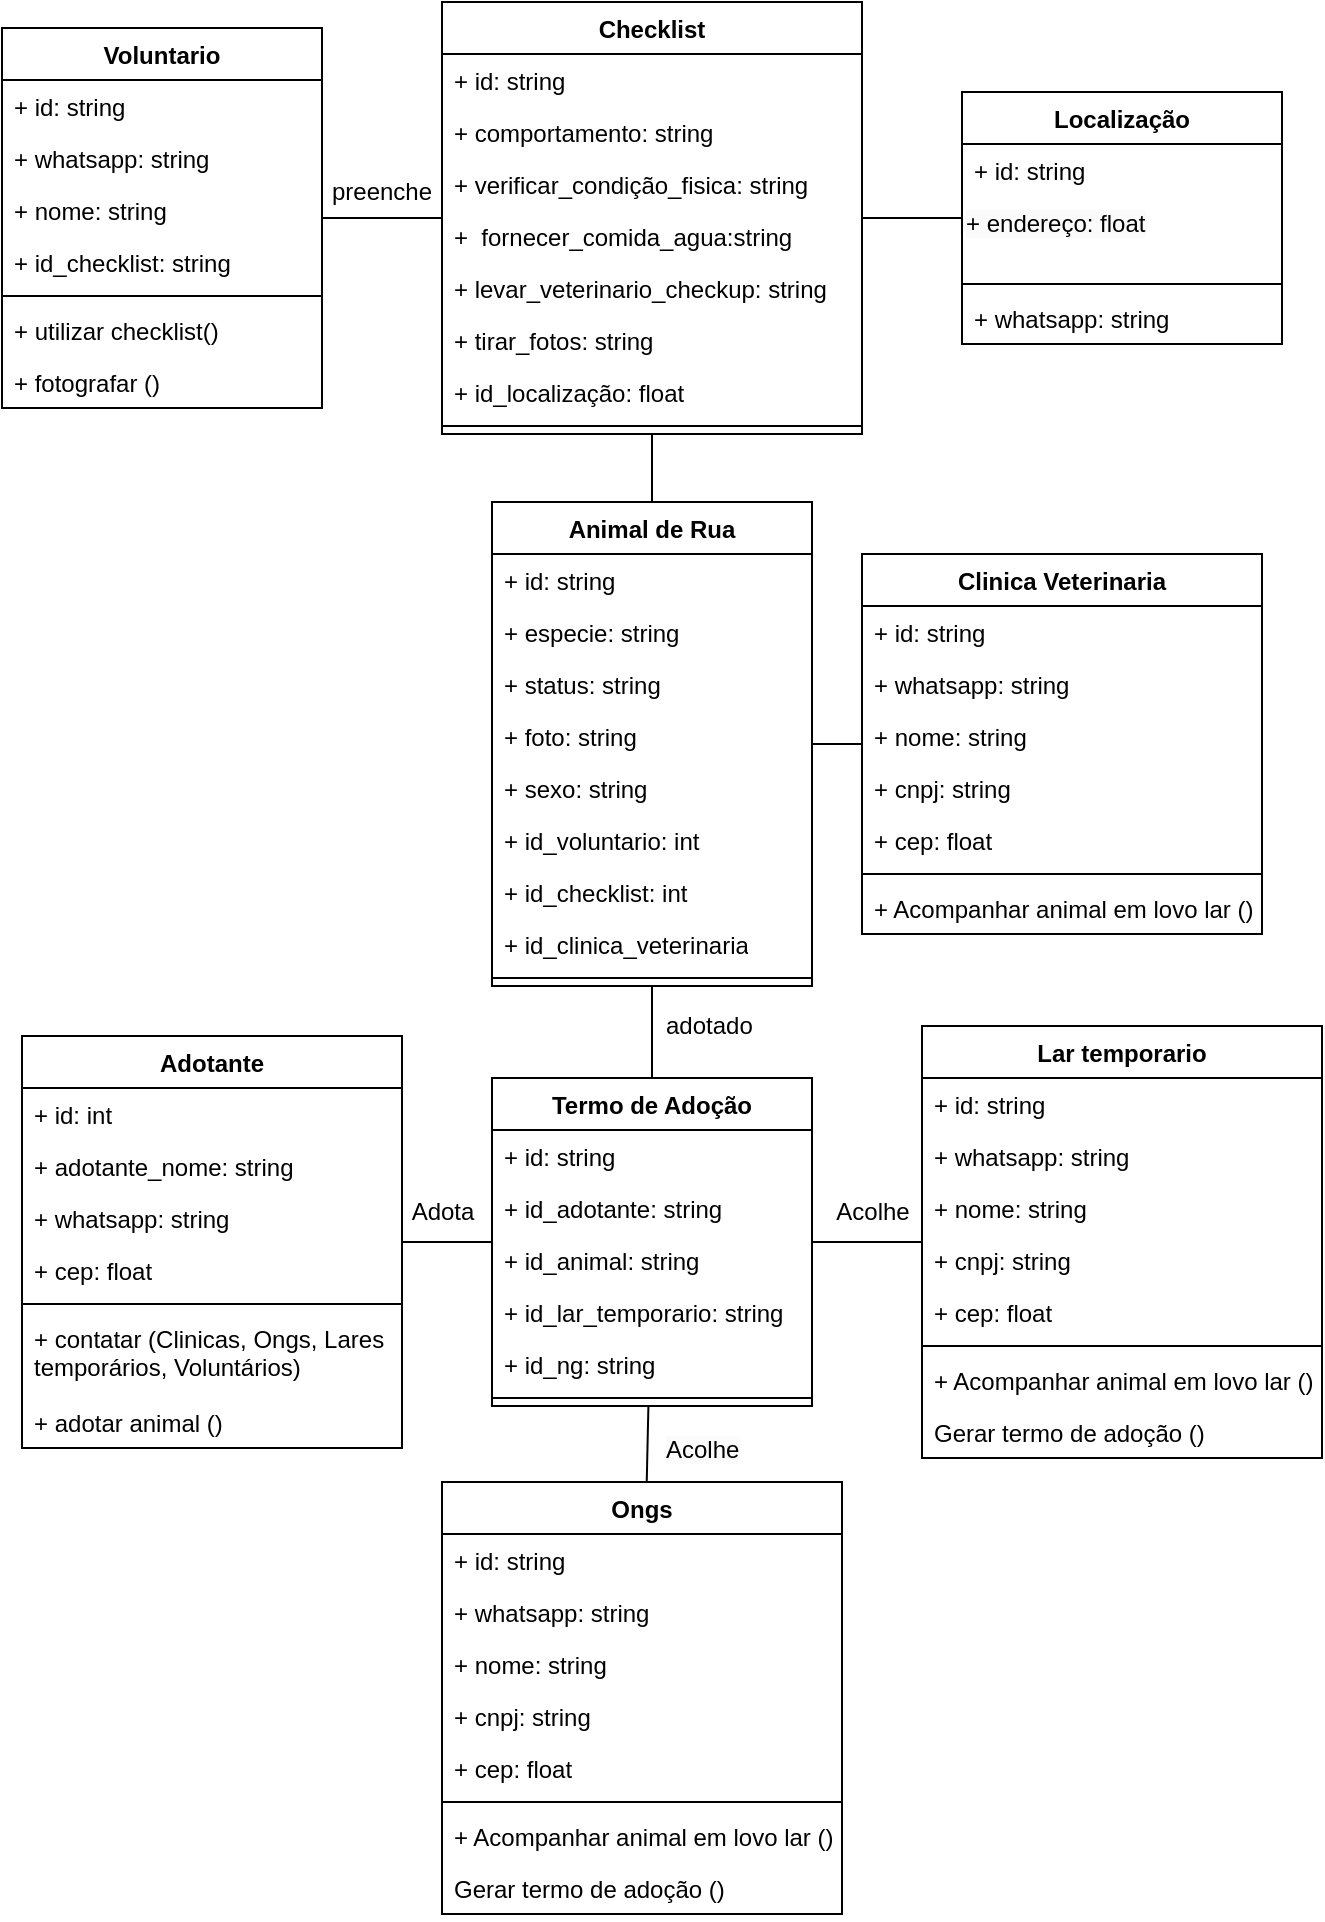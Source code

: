 <mxfile version="24.5.1" type="github">
  <diagram id="C5RBs43oDa-KdzZeNtuy" name="Page-1">
    <mxGraphModel dx="2166" dy="558" grid="1" gridSize="10" guides="1" tooltips="1" connect="1" arrows="1" fold="1" page="1" pageScale="1" pageWidth="827" pageHeight="1169" math="0" shadow="0">
      <root>
        <mxCell id="WIyWlLk6GJQsqaUBKTNV-0" />
        <mxCell id="WIyWlLk6GJQsqaUBKTNV-1" parent="WIyWlLk6GJQsqaUBKTNV-0" />
        <mxCell id="H87p-x_o_VIxs2Nbn6Bm-1" value="Voluntario" style="swimlane;fontStyle=1;align=center;verticalAlign=top;childLayout=stackLayout;horizontal=1;startSize=26;horizontalStack=0;resizeParent=1;resizeParentMax=0;resizeLast=0;collapsible=1;marginBottom=0;whiteSpace=wrap;html=1;" parent="WIyWlLk6GJQsqaUBKTNV-1" vertex="1">
          <mxGeometry x="-160" y="503" width="160" height="190" as="geometry" />
        </mxCell>
        <mxCell id="H87p-x_o_VIxs2Nbn6Bm-2" value="+ id: string" style="text;strokeColor=none;fillColor=none;align=left;verticalAlign=top;spacingLeft=4;spacingRight=4;overflow=hidden;rotatable=0;points=[[0,0.5],[1,0.5]];portConstraint=eastwest;whiteSpace=wrap;html=1;" parent="H87p-x_o_VIxs2Nbn6Bm-1" vertex="1">
          <mxGeometry y="26" width="160" height="26" as="geometry" />
        </mxCell>
        <mxCell id="H87p-x_o_VIxs2Nbn6Bm-53" value="+ whatsapp: string" style="text;strokeColor=none;fillColor=none;align=left;verticalAlign=top;spacingLeft=4;spacingRight=4;overflow=hidden;rotatable=0;points=[[0,0.5],[1,0.5]];portConstraint=eastwest;whiteSpace=wrap;html=1;" parent="H87p-x_o_VIxs2Nbn6Bm-1" vertex="1">
          <mxGeometry y="52" width="160" height="26" as="geometry" />
        </mxCell>
        <mxCell id="H87p-x_o_VIxs2Nbn6Bm-54" value="+ nome: string" style="text;strokeColor=none;fillColor=none;align=left;verticalAlign=top;spacingLeft=4;spacingRight=4;overflow=hidden;rotatable=0;points=[[0,0.5],[1,0.5]];portConstraint=eastwest;whiteSpace=wrap;html=1;" parent="H87p-x_o_VIxs2Nbn6Bm-1" vertex="1">
          <mxGeometry y="78" width="160" height="26" as="geometry" />
        </mxCell>
        <mxCell id="H87p-x_o_VIxs2Nbn6Bm-55" value="+ id_checklist: string" style="text;strokeColor=none;fillColor=none;align=left;verticalAlign=top;spacingLeft=4;spacingRight=4;overflow=hidden;rotatable=0;points=[[0,0.5],[1,0.5]];portConstraint=eastwest;whiteSpace=wrap;html=1;" parent="H87p-x_o_VIxs2Nbn6Bm-1" vertex="1">
          <mxGeometry y="104" width="160" height="26" as="geometry" />
        </mxCell>
        <mxCell id="H87p-x_o_VIxs2Nbn6Bm-3" value="" style="line;strokeWidth=1;fillColor=none;align=left;verticalAlign=middle;spacingTop=-1;spacingLeft=3;spacingRight=3;rotatable=0;labelPosition=right;points=[];portConstraint=eastwest;strokeColor=inherit;" parent="H87p-x_o_VIxs2Nbn6Bm-1" vertex="1">
          <mxGeometry y="130" width="160" height="8" as="geometry" />
        </mxCell>
        <mxCell id="H87p-x_o_VIxs2Nbn6Bm-4" value="+ utilizar checklist()" style="text;strokeColor=none;fillColor=none;align=left;verticalAlign=top;spacingLeft=4;spacingRight=4;overflow=hidden;rotatable=0;points=[[0,0.5],[1,0.5]];portConstraint=eastwest;whiteSpace=wrap;html=1;" parent="H87p-x_o_VIxs2Nbn6Bm-1" vertex="1">
          <mxGeometry y="138" width="160" height="26" as="geometry" />
        </mxCell>
        <mxCell id="H87p-x_o_VIxs2Nbn6Bm-6" value="&lt;span style=&quot;text-align: center; text-wrap: nowrap;&quot;&gt;+ fotografar ()&lt;/span&gt;" style="text;strokeColor=none;fillColor=none;align=left;verticalAlign=top;spacingLeft=4;spacingRight=4;overflow=hidden;rotatable=0;points=[[0,0.5],[1,0.5]];portConstraint=eastwest;whiteSpace=wrap;html=1;" parent="H87p-x_o_VIxs2Nbn6Bm-1" vertex="1">
          <mxGeometry y="164" width="160" height="26" as="geometry" />
        </mxCell>
        <mxCell id="H87p-x_o_VIxs2Nbn6Bm-7" value="Checklist" style="swimlane;fontStyle=1;align=center;verticalAlign=top;childLayout=stackLayout;horizontal=1;startSize=26;horizontalStack=0;resizeParent=1;resizeParentMax=0;resizeLast=0;collapsible=1;marginBottom=0;whiteSpace=wrap;html=1;" parent="WIyWlLk6GJQsqaUBKTNV-1" vertex="1">
          <mxGeometry x="60" y="490" width="210" height="216" as="geometry" />
        </mxCell>
        <mxCell id="H87p-x_o_VIxs2Nbn6Bm-8" value="+ id: string" style="text;strokeColor=none;fillColor=none;align=left;verticalAlign=top;spacingLeft=4;spacingRight=4;overflow=hidden;rotatable=0;points=[[0,0.5],[1,0.5]];portConstraint=eastwest;whiteSpace=wrap;html=1;" parent="H87p-x_o_VIxs2Nbn6Bm-7" vertex="1">
          <mxGeometry y="26" width="210" height="26" as="geometry" />
        </mxCell>
        <mxCell id="H87p-x_o_VIxs2Nbn6Bm-56" value="+ comportamento: string" style="text;strokeColor=none;fillColor=none;align=left;verticalAlign=top;spacingLeft=4;spacingRight=4;overflow=hidden;rotatable=0;points=[[0,0.5],[1,0.5]];portConstraint=eastwest;whiteSpace=wrap;html=1;" parent="H87p-x_o_VIxs2Nbn6Bm-7" vertex="1">
          <mxGeometry y="52" width="210" height="26" as="geometry" />
        </mxCell>
        <mxCell id="H87p-x_o_VIxs2Nbn6Bm-57" value="+ verificar_condição_fisica: string" style="text;strokeColor=none;fillColor=none;align=left;verticalAlign=top;spacingLeft=4;spacingRight=4;overflow=hidden;rotatable=0;points=[[0,0.5],[1,0.5]];portConstraint=eastwest;whiteSpace=wrap;html=1;" parent="H87p-x_o_VIxs2Nbn6Bm-7" vertex="1">
          <mxGeometry y="78" width="210" height="26" as="geometry" />
        </mxCell>
        <mxCell id="H87p-x_o_VIxs2Nbn6Bm-58" value="+&amp;nbsp; fornecer_comida_agua:string" style="text;strokeColor=none;fillColor=none;align=left;verticalAlign=top;spacingLeft=4;spacingRight=4;overflow=hidden;rotatable=0;points=[[0,0.5],[1,0.5]];portConstraint=eastwest;whiteSpace=wrap;html=1;" parent="H87p-x_o_VIxs2Nbn6Bm-7" vertex="1">
          <mxGeometry y="104" width="210" height="26" as="geometry" />
        </mxCell>
        <mxCell id="H87p-x_o_VIxs2Nbn6Bm-59" value="+ levar_veterinario_checkup: string" style="text;strokeColor=none;fillColor=none;align=left;verticalAlign=top;spacingLeft=4;spacingRight=4;overflow=hidden;rotatable=0;points=[[0,0.5],[1,0.5]];portConstraint=eastwest;whiteSpace=wrap;html=1;" parent="H87p-x_o_VIxs2Nbn6Bm-7" vertex="1">
          <mxGeometry y="130" width="210" height="26" as="geometry" />
        </mxCell>
        <mxCell id="H87p-x_o_VIxs2Nbn6Bm-60" value="+ tirar_fotos: string" style="text;strokeColor=none;fillColor=none;align=left;verticalAlign=top;spacingLeft=4;spacingRight=4;overflow=hidden;rotatable=0;points=[[0,0.5],[1,0.5]];portConstraint=eastwest;whiteSpace=wrap;html=1;" parent="H87p-x_o_VIxs2Nbn6Bm-7" vertex="1">
          <mxGeometry y="156" width="210" height="26" as="geometry" />
        </mxCell>
        <mxCell id="H87p-x_o_VIxs2Nbn6Bm-61" value="+ id_localização: float" style="text;strokeColor=none;fillColor=none;align=left;verticalAlign=top;spacingLeft=4;spacingRight=4;overflow=hidden;rotatable=0;points=[[0,0.5],[1,0.5]];portConstraint=eastwest;whiteSpace=wrap;html=1;" parent="H87p-x_o_VIxs2Nbn6Bm-7" vertex="1">
          <mxGeometry y="182" width="210" height="26" as="geometry" />
        </mxCell>
        <mxCell id="H87p-x_o_VIxs2Nbn6Bm-9" value="" style="line;strokeWidth=1;fillColor=none;align=left;verticalAlign=middle;spacingTop=-1;spacingLeft=3;spacingRight=3;rotatable=0;labelPosition=right;points=[];portConstraint=eastwest;strokeColor=inherit;" parent="H87p-x_o_VIxs2Nbn6Bm-7" vertex="1">
          <mxGeometry y="208" width="210" height="8" as="geometry" />
        </mxCell>
        <mxCell id="H87p-x_o_VIxs2Nbn6Bm-11" value="Localização" style="swimlane;fontStyle=1;align=center;verticalAlign=top;childLayout=stackLayout;horizontal=1;startSize=26;horizontalStack=0;resizeParent=1;resizeParentMax=0;resizeLast=0;collapsible=1;marginBottom=0;whiteSpace=wrap;html=1;" parent="WIyWlLk6GJQsqaUBKTNV-1" vertex="1">
          <mxGeometry x="320" y="535" width="160" height="126" as="geometry" />
        </mxCell>
        <mxCell id="H87p-x_o_VIxs2Nbn6Bm-12" value="+ id: string" style="text;strokeColor=none;fillColor=none;align=left;verticalAlign=top;spacingLeft=4;spacingRight=4;overflow=hidden;rotatable=0;points=[[0,0.5],[1,0.5]];portConstraint=eastwest;whiteSpace=wrap;html=1;" parent="H87p-x_o_VIxs2Nbn6Bm-11" vertex="1">
          <mxGeometry y="26" width="160" height="26" as="geometry" />
        </mxCell>
        <mxCell id="H87p-x_o_VIxs2Nbn6Bm-62" value="&lt;span style=&quot;color: rgb(0, 0, 0); font-family: Helvetica; font-size: 12px; font-style: normal; font-variant-ligatures: normal; font-variant-caps: normal; font-weight: 400; letter-spacing: normal; orphans: 2; text-align: left; text-indent: 0px; text-transform: none; widows: 2; word-spacing: 0px; -webkit-text-stroke-width: 0px; white-space: normal; background-color: rgb(251, 251, 251); text-decoration-thickness: initial; text-decoration-style: initial; text-decoration-color: initial; display: inline !important; float: none;&quot;&gt;+ endereço: float&lt;/span&gt;" style="text;whiteSpace=wrap;html=1;" parent="H87p-x_o_VIxs2Nbn6Bm-11" vertex="1">
          <mxGeometry y="52" width="160" height="40" as="geometry" />
        </mxCell>
        <mxCell id="H87p-x_o_VIxs2Nbn6Bm-13" value="" style="line;strokeWidth=1;fillColor=none;align=left;verticalAlign=middle;spacingTop=-1;spacingLeft=3;spacingRight=3;rotatable=0;labelPosition=right;points=[];portConstraint=eastwest;strokeColor=inherit;" parent="H87p-x_o_VIxs2Nbn6Bm-11" vertex="1">
          <mxGeometry y="92" width="160" height="8" as="geometry" />
        </mxCell>
        <mxCell id="H87p-x_o_VIxs2Nbn6Bm-14" value="+ whatsapp: string" style="text;strokeColor=none;fillColor=none;align=left;verticalAlign=top;spacingLeft=4;spacingRight=4;overflow=hidden;rotatable=0;points=[[0,0.5],[1,0.5]];portConstraint=eastwest;whiteSpace=wrap;html=1;" parent="H87p-x_o_VIxs2Nbn6Bm-11" vertex="1">
          <mxGeometry y="100" width="160" height="26" as="geometry" />
        </mxCell>
        <mxCell id="H87p-x_o_VIxs2Nbn6Bm-15" value="Animal de Rua" style="swimlane;fontStyle=1;align=center;verticalAlign=top;childLayout=stackLayout;horizontal=1;startSize=26;horizontalStack=0;resizeParent=1;resizeParentMax=0;resizeLast=0;collapsible=1;marginBottom=0;whiteSpace=wrap;html=1;" parent="WIyWlLk6GJQsqaUBKTNV-1" vertex="1">
          <mxGeometry x="85" y="740" width="160" height="242" as="geometry" />
        </mxCell>
        <mxCell id="H87p-x_o_VIxs2Nbn6Bm-16" value="+ id: string" style="text;strokeColor=none;fillColor=none;align=left;verticalAlign=top;spacingLeft=4;spacingRight=4;overflow=hidden;rotatable=0;points=[[0,0.5],[1,0.5]];portConstraint=eastwest;whiteSpace=wrap;html=1;" parent="H87p-x_o_VIxs2Nbn6Bm-15" vertex="1">
          <mxGeometry y="26" width="160" height="26" as="geometry" />
        </mxCell>
        <mxCell id="H87p-x_o_VIxs2Nbn6Bm-63" value="+ especie: string" style="text;strokeColor=none;fillColor=none;align=left;verticalAlign=top;spacingLeft=4;spacingRight=4;overflow=hidden;rotatable=0;points=[[0,0.5],[1,0.5]];portConstraint=eastwest;whiteSpace=wrap;html=1;" parent="H87p-x_o_VIxs2Nbn6Bm-15" vertex="1">
          <mxGeometry y="52" width="160" height="26" as="geometry" />
        </mxCell>
        <mxCell id="H87p-x_o_VIxs2Nbn6Bm-64" value="+ status: string" style="text;strokeColor=none;fillColor=none;align=left;verticalAlign=top;spacingLeft=4;spacingRight=4;overflow=hidden;rotatable=0;points=[[0,0.5],[1,0.5]];portConstraint=eastwest;whiteSpace=wrap;html=1;" parent="H87p-x_o_VIxs2Nbn6Bm-15" vertex="1">
          <mxGeometry y="78" width="160" height="26" as="geometry" />
        </mxCell>
        <mxCell id="H87p-x_o_VIxs2Nbn6Bm-65" value="+ foto: string" style="text;strokeColor=none;fillColor=none;align=left;verticalAlign=top;spacingLeft=4;spacingRight=4;overflow=hidden;rotatable=0;points=[[0,0.5],[1,0.5]];portConstraint=eastwest;whiteSpace=wrap;html=1;" parent="H87p-x_o_VIxs2Nbn6Bm-15" vertex="1">
          <mxGeometry y="104" width="160" height="26" as="geometry" />
        </mxCell>
        <mxCell id="H87p-x_o_VIxs2Nbn6Bm-66" value="+ sexo: string" style="text;strokeColor=none;fillColor=none;align=left;verticalAlign=top;spacingLeft=4;spacingRight=4;overflow=hidden;rotatable=0;points=[[0,0.5],[1,0.5]];portConstraint=eastwest;whiteSpace=wrap;html=1;" parent="H87p-x_o_VIxs2Nbn6Bm-15" vertex="1">
          <mxGeometry y="130" width="160" height="26" as="geometry" />
        </mxCell>
        <mxCell id="H87p-x_o_VIxs2Nbn6Bm-67" value="+ id_voluntario: int" style="text;strokeColor=none;fillColor=none;align=left;verticalAlign=top;spacingLeft=4;spacingRight=4;overflow=hidden;rotatable=0;points=[[0,0.5],[1,0.5]];portConstraint=eastwest;whiteSpace=wrap;html=1;" parent="H87p-x_o_VIxs2Nbn6Bm-15" vertex="1">
          <mxGeometry y="156" width="160" height="26" as="geometry" />
        </mxCell>
        <mxCell id="H87p-x_o_VIxs2Nbn6Bm-68" value="+ id_checklist: int" style="text;strokeColor=none;fillColor=none;align=left;verticalAlign=top;spacingLeft=4;spacingRight=4;overflow=hidden;rotatable=0;points=[[0,0.5],[1,0.5]];portConstraint=eastwest;whiteSpace=wrap;html=1;" parent="H87p-x_o_VIxs2Nbn6Bm-15" vertex="1">
          <mxGeometry y="182" width="160" height="26" as="geometry" />
        </mxCell>
        <mxCell id="H87p-x_o_VIxs2Nbn6Bm-69" value="+ id_clinica_veterinaria" style="text;strokeColor=none;fillColor=none;align=left;verticalAlign=top;spacingLeft=4;spacingRight=4;overflow=hidden;rotatable=0;points=[[0,0.5],[1,0.5]];portConstraint=eastwest;whiteSpace=wrap;html=1;" parent="H87p-x_o_VIxs2Nbn6Bm-15" vertex="1">
          <mxGeometry y="208" width="160" height="26" as="geometry" />
        </mxCell>
        <mxCell id="H87p-x_o_VIxs2Nbn6Bm-17" value="" style="line;strokeWidth=1;fillColor=none;align=left;verticalAlign=middle;spacingTop=-1;spacingLeft=3;spacingRight=3;rotatable=0;labelPosition=right;points=[];portConstraint=eastwest;strokeColor=inherit;" parent="H87p-x_o_VIxs2Nbn6Bm-15" vertex="1">
          <mxGeometry y="234" width="160" height="8" as="geometry" />
        </mxCell>
        <mxCell id="H87p-x_o_VIxs2Nbn6Bm-19" value="Clinica Veterinaria" style="swimlane;fontStyle=1;align=center;verticalAlign=top;childLayout=stackLayout;horizontal=1;startSize=26;horizontalStack=0;resizeParent=1;resizeParentMax=0;resizeLast=0;collapsible=1;marginBottom=0;whiteSpace=wrap;html=1;" parent="WIyWlLk6GJQsqaUBKTNV-1" vertex="1">
          <mxGeometry x="270" y="766" width="200" height="190" as="geometry" />
        </mxCell>
        <mxCell id="H87p-x_o_VIxs2Nbn6Bm-20" value="+ id: string" style="text;strokeColor=none;fillColor=none;align=left;verticalAlign=top;spacingLeft=4;spacingRight=4;overflow=hidden;rotatable=0;points=[[0,0.5],[1,0.5]];portConstraint=eastwest;whiteSpace=wrap;html=1;" parent="H87p-x_o_VIxs2Nbn6Bm-19" vertex="1">
          <mxGeometry y="26" width="200" height="26" as="geometry" />
        </mxCell>
        <mxCell id="H87p-x_o_VIxs2Nbn6Bm-70" value="+ whatsapp: string" style="text;strokeColor=none;fillColor=none;align=left;verticalAlign=top;spacingLeft=4;spacingRight=4;overflow=hidden;rotatable=0;points=[[0,0.5],[1,0.5]];portConstraint=eastwest;whiteSpace=wrap;html=1;" parent="H87p-x_o_VIxs2Nbn6Bm-19" vertex="1">
          <mxGeometry y="52" width="200" height="26" as="geometry" />
        </mxCell>
        <mxCell id="H87p-x_o_VIxs2Nbn6Bm-71" value="+ nome: string" style="text;strokeColor=none;fillColor=none;align=left;verticalAlign=top;spacingLeft=4;spacingRight=4;overflow=hidden;rotatable=0;points=[[0,0.5],[1,0.5]];portConstraint=eastwest;whiteSpace=wrap;html=1;" parent="H87p-x_o_VIxs2Nbn6Bm-19" vertex="1">
          <mxGeometry y="78" width="200" height="26" as="geometry" />
        </mxCell>
        <mxCell id="H87p-x_o_VIxs2Nbn6Bm-72" value="+ cnpj: string" style="text;strokeColor=none;fillColor=none;align=left;verticalAlign=top;spacingLeft=4;spacingRight=4;overflow=hidden;rotatable=0;points=[[0,0.5],[1,0.5]];portConstraint=eastwest;whiteSpace=wrap;html=1;" parent="H87p-x_o_VIxs2Nbn6Bm-19" vertex="1">
          <mxGeometry y="104" width="200" height="26" as="geometry" />
        </mxCell>
        <mxCell id="H87p-x_o_VIxs2Nbn6Bm-73" value="+ cep: float" style="text;strokeColor=none;fillColor=none;align=left;verticalAlign=top;spacingLeft=4;spacingRight=4;overflow=hidden;rotatable=0;points=[[0,0.5],[1,0.5]];portConstraint=eastwest;whiteSpace=wrap;html=1;" parent="H87p-x_o_VIxs2Nbn6Bm-19" vertex="1">
          <mxGeometry y="130" width="200" height="26" as="geometry" />
        </mxCell>
        <mxCell id="H87p-x_o_VIxs2Nbn6Bm-21" value="" style="line;strokeWidth=1;fillColor=none;align=left;verticalAlign=middle;spacingTop=-1;spacingLeft=3;spacingRight=3;rotatable=0;labelPosition=right;points=[];portConstraint=eastwest;strokeColor=inherit;" parent="H87p-x_o_VIxs2Nbn6Bm-19" vertex="1">
          <mxGeometry y="156" width="200" height="8" as="geometry" />
        </mxCell>
        <mxCell id="H87p-x_o_VIxs2Nbn6Bm-22" value="+ Acompanhar animal em lovo lar ()" style="text;strokeColor=none;fillColor=none;align=left;verticalAlign=top;spacingLeft=4;spacingRight=4;overflow=hidden;rotatable=0;points=[[0,0.5],[1,0.5]];portConstraint=eastwest;whiteSpace=wrap;html=1;" parent="H87p-x_o_VIxs2Nbn6Bm-19" vertex="1">
          <mxGeometry y="164" width="200" height="26" as="geometry" />
        </mxCell>
        <mxCell id="H87p-x_o_VIxs2Nbn6Bm-23" value="Termo de Adoção" style="swimlane;fontStyle=1;align=center;verticalAlign=top;childLayout=stackLayout;horizontal=1;startSize=26;horizontalStack=0;resizeParent=1;resizeParentMax=0;resizeLast=0;collapsible=1;marginBottom=0;whiteSpace=wrap;html=1;" parent="WIyWlLk6GJQsqaUBKTNV-1" vertex="1">
          <mxGeometry x="85" y="1028" width="160" height="164" as="geometry" />
        </mxCell>
        <mxCell id="H87p-x_o_VIxs2Nbn6Bm-24" value="+ id: string" style="text;strokeColor=none;fillColor=none;align=left;verticalAlign=top;spacingLeft=4;spacingRight=4;overflow=hidden;rotatable=0;points=[[0,0.5],[1,0.5]];portConstraint=eastwest;whiteSpace=wrap;html=1;" parent="H87p-x_o_VIxs2Nbn6Bm-23" vertex="1">
          <mxGeometry y="26" width="160" height="26" as="geometry" />
        </mxCell>
        <mxCell id="H87p-x_o_VIxs2Nbn6Bm-104" value="+ id_adotante: string" style="text;strokeColor=none;fillColor=none;align=left;verticalAlign=top;spacingLeft=4;spacingRight=4;overflow=hidden;rotatable=0;points=[[0,0.5],[1,0.5]];portConstraint=eastwest;whiteSpace=wrap;html=1;" parent="H87p-x_o_VIxs2Nbn6Bm-23" vertex="1">
          <mxGeometry y="52" width="160" height="26" as="geometry" />
        </mxCell>
        <mxCell id="H87p-x_o_VIxs2Nbn6Bm-105" value="+ id_animal: string" style="text;strokeColor=none;fillColor=none;align=left;verticalAlign=top;spacingLeft=4;spacingRight=4;overflow=hidden;rotatable=0;points=[[0,0.5],[1,0.5]];portConstraint=eastwest;whiteSpace=wrap;html=1;" parent="H87p-x_o_VIxs2Nbn6Bm-23" vertex="1">
          <mxGeometry y="78" width="160" height="26" as="geometry" />
        </mxCell>
        <mxCell id="H87p-x_o_VIxs2Nbn6Bm-107" value="+ id_lar_temporario: string" style="text;strokeColor=none;fillColor=none;align=left;verticalAlign=top;spacingLeft=4;spacingRight=4;overflow=hidden;rotatable=0;points=[[0,0.5],[1,0.5]];portConstraint=eastwest;whiteSpace=wrap;html=1;" parent="H87p-x_o_VIxs2Nbn6Bm-23" vertex="1">
          <mxGeometry y="104" width="160" height="26" as="geometry" />
        </mxCell>
        <mxCell id="H87p-x_o_VIxs2Nbn6Bm-106" value="+ id_ng: string" style="text;strokeColor=none;fillColor=none;align=left;verticalAlign=top;spacingLeft=4;spacingRight=4;overflow=hidden;rotatable=0;points=[[0,0.5],[1,0.5]];portConstraint=eastwest;whiteSpace=wrap;html=1;" parent="H87p-x_o_VIxs2Nbn6Bm-23" vertex="1">
          <mxGeometry y="130" width="160" height="26" as="geometry" />
        </mxCell>
        <mxCell id="H87p-x_o_VIxs2Nbn6Bm-25" value="" style="line;strokeWidth=1;fillColor=none;align=left;verticalAlign=middle;spacingTop=-1;spacingLeft=3;spacingRight=3;rotatable=0;labelPosition=right;points=[];portConstraint=eastwest;strokeColor=inherit;" parent="H87p-x_o_VIxs2Nbn6Bm-23" vertex="1">
          <mxGeometry y="156" width="160" height="8" as="geometry" />
        </mxCell>
        <mxCell id="H87p-x_o_VIxs2Nbn6Bm-36" value="Adotante" style="swimlane;fontStyle=1;align=center;verticalAlign=top;childLayout=stackLayout;horizontal=1;startSize=26;horizontalStack=0;resizeParent=1;resizeParentMax=0;resizeLast=0;collapsible=1;marginBottom=0;whiteSpace=wrap;html=1;" parent="WIyWlLk6GJQsqaUBKTNV-1" vertex="1">
          <mxGeometry x="-150" y="1007" width="190" height="206" as="geometry" />
        </mxCell>
        <mxCell id="H87p-x_o_VIxs2Nbn6Bm-37" value="+ id: int" style="text;strokeColor=none;fillColor=none;align=left;verticalAlign=top;spacingLeft=4;spacingRight=4;overflow=hidden;rotatable=0;points=[[0,0.5],[1,0.5]];portConstraint=eastwest;whiteSpace=wrap;html=1;" parent="H87p-x_o_VIxs2Nbn6Bm-36" vertex="1">
          <mxGeometry y="26" width="190" height="26" as="geometry" />
        </mxCell>
        <mxCell id="H87p-x_o_VIxs2Nbn6Bm-76" value="+ adotante_nome: string" style="text;strokeColor=none;fillColor=none;align=left;verticalAlign=top;spacingLeft=4;spacingRight=4;overflow=hidden;rotatable=0;points=[[0,0.5],[1,0.5]];portConstraint=eastwest;whiteSpace=wrap;html=1;" parent="H87p-x_o_VIxs2Nbn6Bm-36" vertex="1">
          <mxGeometry y="52" width="190" height="26" as="geometry" />
        </mxCell>
        <mxCell id="H87p-x_o_VIxs2Nbn6Bm-77" value="+ whatsapp: string" style="text;strokeColor=none;fillColor=none;align=left;verticalAlign=top;spacingLeft=4;spacingRight=4;overflow=hidden;rotatable=0;points=[[0,0.5],[1,0.5]];portConstraint=eastwest;whiteSpace=wrap;html=1;" parent="H87p-x_o_VIxs2Nbn6Bm-36" vertex="1">
          <mxGeometry y="78" width="190" height="26" as="geometry" />
        </mxCell>
        <mxCell id="H87p-x_o_VIxs2Nbn6Bm-79" value="+ cep: float" style="text;strokeColor=none;fillColor=none;align=left;verticalAlign=top;spacingLeft=4;spacingRight=4;overflow=hidden;rotatable=0;points=[[0,0.5],[1,0.5]];portConstraint=eastwest;whiteSpace=wrap;html=1;" parent="H87p-x_o_VIxs2Nbn6Bm-36" vertex="1">
          <mxGeometry y="104" width="190" height="26" as="geometry" />
        </mxCell>
        <mxCell id="H87p-x_o_VIxs2Nbn6Bm-38" value="" style="line;strokeWidth=1;fillColor=none;align=left;verticalAlign=middle;spacingTop=-1;spacingLeft=3;spacingRight=3;rotatable=0;labelPosition=right;points=[];portConstraint=eastwest;strokeColor=inherit;" parent="H87p-x_o_VIxs2Nbn6Bm-36" vertex="1">
          <mxGeometry y="130" width="190" height="8" as="geometry" />
        </mxCell>
        <mxCell id="H87p-x_o_VIxs2Nbn6Bm-39" value="+ contatar (Clinicas, Ongs, Lares temporários, Voluntários)" style="text;strokeColor=none;fillColor=none;align=left;verticalAlign=top;spacingLeft=4;spacingRight=4;overflow=hidden;rotatable=0;points=[[0,0.5],[1,0.5]];portConstraint=eastwest;whiteSpace=wrap;html=1;" parent="H87p-x_o_VIxs2Nbn6Bm-36" vertex="1">
          <mxGeometry y="138" width="190" height="42" as="geometry" />
        </mxCell>
        <mxCell id="H87p-x_o_VIxs2Nbn6Bm-80" value="+ adotar animal ()" style="text;strokeColor=none;fillColor=none;align=left;verticalAlign=top;spacingLeft=4;spacingRight=4;overflow=hidden;rotatable=0;points=[[0,0.5],[1,0.5]];portConstraint=eastwest;whiteSpace=wrap;html=1;" parent="H87p-x_o_VIxs2Nbn6Bm-36" vertex="1">
          <mxGeometry y="180" width="190" height="26" as="geometry" />
        </mxCell>
        <mxCell id="H87p-x_o_VIxs2Nbn6Bm-50" value="" style="endArrow=none;html=1;rounded=0;" parent="WIyWlLk6GJQsqaUBKTNV-1" source="H87p-x_o_VIxs2Nbn6Bm-1" target="H87p-x_o_VIxs2Nbn6Bm-7" edge="1">
          <mxGeometry width="50" height="50" relative="1" as="geometry">
            <mxPoint x="420" y="660" as="sourcePoint" />
            <mxPoint x="470" y="610" as="targetPoint" />
          </mxGeometry>
        </mxCell>
        <mxCell id="H87p-x_o_VIxs2Nbn6Bm-51" value="" style="endArrow=none;html=1;rounded=0;" parent="WIyWlLk6GJQsqaUBKTNV-1" source="H87p-x_o_VIxs2Nbn6Bm-7" target="H87p-x_o_VIxs2Nbn6Bm-11" edge="1">
          <mxGeometry width="50" height="50" relative="1" as="geometry">
            <mxPoint x="420" y="660" as="sourcePoint" />
            <mxPoint x="470" y="610" as="targetPoint" />
          </mxGeometry>
        </mxCell>
        <mxCell id="H87p-x_o_VIxs2Nbn6Bm-52" value="" style="endArrow=none;html=1;rounded=0;" parent="WIyWlLk6GJQsqaUBKTNV-1" source="H87p-x_o_VIxs2Nbn6Bm-7" target="H87p-x_o_VIxs2Nbn6Bm-15" edge="1">
          <mxGeometry width="50" height="50" relative="1" as="geometry">
            <mxPoint x="420" y="660" as="sourcePoint" />
            <mxPoint x="470" y="610" as="targetPoint" />
          </mxGeometry>
        </mxCell>
        <mxCell id="H87p-x_o_VIxs2Nbn6Bm-84" value="" style="endArrow=none;html=1;rounded=0;" parent="WIyWlLk6GJQsqaUBKTNV-1" source="H87p-x_o_VIxs2Nbn6Bm-19" target="H87p-x_o_VIxs2Nbn6Bm-15" edge="1">
          <mxGeometry width="50" height="50" relative="1" as="geometry">
            <mxPoint x="30" y="628" as="sourcePoint" />
            <mxPoint x="90" y="628" as="targetPoint" />
          </mxGeometry>
        </mxCell>
        <mxCell id="H87p-x_o_VIxs2Nbn6Bm-85" value="Lar temporario" style="swimlane;fontStyle=1;align=center;verticalAlign=top;childLayout=stackLayout;horizontal=1;startSize=26;horizontalStack=0;resizeParent=1;resizeParentMax=0;resizeLast=0;collapsible=1;marginBottom=0;whiteSpace=wrap;html=1;" parent="WIyWlLk6GJQsqaUBKTNV-1" vertex="1">
          <mxGeometry x="300" y="1002" width="200" height="216" as="geometry" />
        </mxCell>
        <mxCell id="H87p-x_o_VIxs2Nbn6Bm-86" value="+ id: string" style="text;strokeColor=none;fillColor=none;align=left;verticalAlign=top;spacingLeft=4;spacingRight=4;overflow=hidden;rotatable=0;points=[[0,0.5],[1,0.5]];portConstraint=eastwest;whiteSpace=wrap;html=1;" parent="H87p-x_o_VIxs2Nbn6Bm-85" vertex="1">
          <mxGeometry y="26" width="200" height="26" as="geometry" />
        </mxCell>
        <mxCell id="H87p-x_o_VIxs2Nbn6Bm-87" value="+ whatsapp: string" style="text;strokeColor=none;fillColor=none;align=left;verticalAlign=top;spacingLeft=4;spacingRight=4;overflow=hidden;rotatable=0;points=[[0,0.5],[1,0.5]];portConstraint=eastwest;whiteSpace=wrap;html=1;" parent="H87p-x_o_VIxs2Nbn6Bm-85" vertex="1">
          <mxGeometry y="52" width="200" height="26" as="geometry" />
        </mxCell>
        <mxCell id="H87p-x_o_VIxs2Nbn6Bm-88" value="+ nome: string" style="text;strokeColor=none;fillColor=none;align=left;verticalAlign=top;spacingLeft=4;spacingRight=4;overflow=hidden;rotatable=0;points=[[0,0.5],[1,0.5]];portConstraint=eastwest;whiteSpace=wrap;html=1;" parent="H87p-x_o_VIxs2Nbn6Bm-85" vertex="1">
          <mxGeometry y="78" width="200" height="26" as="geometry" />
        </mxCell>
        <mxCell id="H87p-x_o_VIxs2Nbn6Bm-89" value="+ cnpj: string" style="text;strokeColor=none;fillColor=none;align=left;verticalAlign=top;spacingLeft=4;spacingRight=4;overflow=hidden;rotatable=0;points=[[0,0.5],[1,0.5]];portConstraint=eastwest;whiteSpace=wrap;html=1;" parent="H87p-x_o_VIxs2Nbn6Bm-85" vertex="1">
          <mxGeometry y="104" width="200" height="26" as="geometry" />
        </mxCell>
        <mxCell id="H87p-x_o_VIxs2Nbn6Bm-90" value="+ cep: float" style="text;strokeColor=none;fillColor=none;align=left;verticalAlign=top;spacingLeft=4;spacingRight=4;overflow=hidden;rotatable=0;points=[[0,0.5],[1,0.5]];portConstraint=eastwest;whiteSpace=wrap;html=1;" parent="H87p-x_o_VIxs2Nbn6Bm-85" vertex="1">
          <mxGeometry y="130" width="200" height="26" as="geometry" />
        </mxCell>
        <mxCell id="H87p-x_o_VIxs2Nbn6Bm-91" value="" style="line;strokeWidth=1;fillColor=none;align=left;verticalAlign=middle;spacingTop=-1;spacingLeft=3;spacingRight=3;rotatable=0;labelPosition=right;points=[];portConstraint=eastwest;strokeColor=inherit;" parent="H87p-x_o_VIxs2Nbn6Bm-85" vertex="1">
          <mxGeometry y="156" width="200" height="8" as="geometry" />
        </mxCell>
        <mxCell id="H87p-x_o_VIxs2Nbn6Bm-92" value="+ Acompanhar animal em lovo lar ()" style="text;strokeColor=none;fillColor=none;align=left;verticalAlign=top;spacingLeft=4;spacingRight=4;overflow=hidden;rotatable=0;points=[[0,0.5],[1,0.5]];portConstraint=eastwest;whiteSpace=wrap;html=1;" parent="H87p-x_o_VIxs2Nbn6Bm-85" vertex="1">
          <mxGeometry y="164" width="200" height="26" as="geometry" />
        </mxCell>
        <mxCell id="H87p-x_o_VIxs2Nbn6Bm-93" value="Gerar termo de adoção ()" style="text;strokeColor=none;fillColor=none;align=left;verticalAlign=top;spacingLeft=4;spacingRight=4;overflow=hidden;rotatable=0;points=[[0,0.5],[1,0.5]];portConstraint=eastwest;whiteSpace=wrap;html=1;" parent="H87p-x_o_VIxs2Nbn6Bm-85" vertex="1">
          <mxGeometry y="190" width="200" height="26" as="geometry" />
        </mxCell>
        <mxCell id="H87p-x_o_VIxs2Nbn6Bm-94" value="Ongs" style="swimlane;fontStyle=1;align=center;verticalAlign=top;childLayout=stackLayout;horizontal=1;startSize=26;horizontalStack=0;resizeParent=1;resizeParentMax=0;resizeLast=0;collapsible=1;marginBottom=0;whiteSpace=wrap;html=1;" parent="WIyWlLk6GJQsqaUBKTNV-1" vertex="1">
          <mxGeometry x="60" y="1230" width="200" height="216" as="geometry" />
        </mxCell>
        <mxCell id="H87p-x_o_VIxs2Nbn6Bm-95" value="+ id: string" style="text;strokeColor=none;fillColor=none;align=left;verticalAlign=top;spacingLeft=4;spacingRight=4;overflow=hidden;rotatable=0;points=[[0,0.5],[1,0.5]];portConstraint=eastwest;whiteSpace=wrap;html=1;" parent="H87p-x_o_VIxs2Nbn6Bm-94" vertex="1">
          <mxGeometry y="26" width="200" height="26" as="geometry" />
        </mxCell>
        <mxCell id="H87p-x_o_VIxs2Nbn6Bm-96" value="+ whatsapp: string" style="text;strokeColor=none;fillColor=none;align=left;verticalAlign=top;spacingLeft=4;spacingRight=4;overflow=hidden;rotatable=0;points=[[0,0.5],[1,0.5]];portConstraint=eastwest;whiteSpace=wrap;html=1;" parent="H87p-x_o_VIxs2Nbn6Bm-94" vertex="1">
          <mxGeometry y="52" width="200" height="26" as="geometry" />
        </mxCell>
        <mxCell id="H87p-x_o_VIxs2Nbn6Bm-97" value="+ nome: string" style="text;strokeColor=none;fillColor=none;align=left;verticalAlign=top;spacingLeft=4;spacingRight=4;overflow=hidden;rotatable=0;points=[[0,0.5],[1,0.5]];portConstraint=eastwest;whiteSpace=wrap;html=1;" parent="H87p-x_o_VIxs2Nbn6Bm-94" vertex="1">
          <mxGeometry y="78" width="200" height="26" as="geometry" />
        </mxCell>
        <mxCell id="H87p-x_o_VIxs2Nbn6Bm-98" value="+ cnpj: string" style="text;strokeColor=none;fillColor=none;align=left;verticalAlign=top;spacingLeft=4;spacingRight=4;overflow=hidden;rotatable=0;points=[[0,0.5],[1,0.5]];portConstraint=eastwest;whiteSpace=wrap;html=1;" parent="H87p-x_o_VIxs2Nbn6Bm-94" vertex="1">
          <mxGeometry y="104" width="200" height="26" as="geometry" />
        </mxCell>
        <mxCell id="H87p-x_o_VIxs2Nbn6Bm-99" value="+ cep: float" style="text;strokeColor=none;fillColor=none;align=left;verticalAlign=top;spacingLeft=4;spacingRight=4;overflow=hidden;rotatable=0;points=[[0,0.5],[1,0.5]];portConstraint=eastwest;whiteSpace=wrap;html=1;" parent="H87p-x_o_VIxs2Nbn6Bm-94" vertex="1">
          <mxGeometry y="130" width="200" height="26" as="geometry" />
        </mxCell>
        <mxCell id="H87p-x_o_VIxs2Nbn6Bm-100" value="" style="line;strokeWidth=1;fillColor=none;align=left;verticalAlign=middle;spacingTop=-1;spacingLeft=3;spacingRight=3;rotatable=0;labelPosition=right;points=[];portConstraint=eastwest;strokeColor=inherit;" parent="H87p-x_o_VIxs2Nbn6Bm-94" vertex="1">
          <mxGeometry y="156" width="200" height="8" as="geometry" />
        </mxCell>
        <mxCell id="H87p-x_o_VIxs2Nbn6Bm-101" value="+ Acompanhar animal em lovo lar ()" style="text;strokeColor=none;fillColor=none;align=left;verticalAlign=top;spacingLeft=4;spacingRight=4;overflow=hidden;rotatable=0;points=[[0,0.5],[1,0.5]];portConstraint=eastwest;whiteSpace=wrap;html=1;" parent="H87p-x_o_VIxs2Nbn6Bm-94" vertex="1">
          <mxGeometry y="164" width="200" height="26" as="geometry" />
        </mxCell>
        <mxCell id="H87p-x_o_VIxs2Nbn6Bm-102" value="Gerar termo de adoção ()" style="text;strokeColor=none;fillColor=none;align=left;verticalAlign=top;spacingLeft=4;spacingRight=4;overflow=hidden;rotatable=0;points=[[0,0.5],[1,0.5]];portConstraint=eastwest;whiteSpace=wrap;html=1;" parent="H87p-x_o_VIxs2Nbn6Bm-94" vertex="1">
          <mxGeometry y="190" width="200" height="26" as="geometry" />
        </mxCell>
        <mxCell id="H87p-x_o_VIxs2Nbn6Bm-103" value="" style="endArrow=none;html=1;rounded=0;" parent="WIyWlLk6GJQsqaUBKTNV-1" source="H87p-x_o_VIxs2Nbn6Bm-85" target="H87p-x_o_VIxs2Nbn6Bm-23" edge="1">
          <mxGeometry width="50" height="50" relative="1" as="geometry">
            <mxPoint x="469" y="1270" as="sourcePoint" />
            <mxPoint x="414" y="1270" as="targetPoint" />
          </mxGeometry>
        </mxCell>
        <mxCell id="H87p-x_o_VIxs2Nbn6Bm-108" value="" style="endArrow=none;html=1;rounded=0;" parent="WIyWlLk6GJQsqaUBKTNV-1" source="H87p-x_o_VIxs2Nbn6Bm-94" target="H87p-x_o_VIxs2Nbn6Bm-23" edge="1">
          <mxGeometry width="50" height="50" relative="1" as="geometry">
            <mxPoint x="330" y="1090" as="sourcePoint" />
            <mxPoint x="425" y="1090" as="targetPoint" />
          </mxGeometry>
        </mxCell>
        <mxCell id="H87p-x_o_VIxs2Nbn6Bm-111" value="" style="endArrow=none;html=1;rounded=0;" parent="WIyWlLk6GJQsqaUBKTNV-1" source="H87p-x_o_VIxs2Nbn6Bm-23" target="H87p-x_o_VIxs2Nbn6Bm-36" edge="1">
          <mxGeometry width="50" height="50" relative="1" as="geometry">
            <mxPoint x="-100" y="1070" as="sourcePoint" />
            <mxPoint x="455" y="1120" as="targetPoint" />
          </mxGeometry>
        </mxCell>
        <mxCell id="H87p-x_o_VIxs2Nbn6Bm-112" value="" style="endArrow=none;html=1;rounded=0;" parent="WIyWlLk6GJQsqaUBKTNV-1" source="H87p-x_o_VIxs2Nbn6Bm-15" target="H87p-x_o_VIxs2Nbn6Bm-23" edge="1">
          <mxGeometry width="50" height="50" relative="1" as="geometry">
            <mxPoint x="370" y="1130" as="sourcePoint" />
            <mxPoint x="465" y="1130" as="targetPoint" />
          </mxGeometry>
        </mxCell>
        <mxCell id="H87p-x_o_VIxs2Nbn6Bm-113" value="Adota" style="text;html=1;align=center;verticalAlign=middle;resizable=0;points=[];autosize=1;strokeColor=none;fillColor=none;" parent="WIyWlLk6GJQsqaUBKTNV-1" vertex="1">
          <mxGeometry x="35" y="1080" width="50" height="30" as="geometry" />
        </mxCell>
        <mxCell id="H87p-x_o_VIxs2Nbn6Bm-114" value="Acolhe" style="text;html=1;align=center;verticalAlign=middle;resizable=0;points=[];autosize=1;strokeColor=none;fillColor=none;" parent="WIyWlLk6GJQsqaUBKTNV-1" vertex="1">
          <mxGeometry x="245" y="1080" width="60" height="30" as="geometry" />
        </mxCell>
        <mxCell id="H87p-x_o_VIxs2Nbn6Bm-115" value="&lt;span style=&quot;color: rgb(0, 0, 0); font-family: Helvetica; font-size: 12px; font-style: normal; font-variant-ligatures: normal; font-variant-caps: normal; font-weight: 400; letter-spacing: normal; orphans: 2; text-align: center; text-indent: 0px; text-transform: none; widows: 2; word-spacing: 0px; -webkit-text-stroke-width: 0px; white-space: nowrap; background-color: rgb(251, 251, 251); text-decoration-thickness: initial; text-decoration-style: initial; text-decoration-color: initial; display: inline !important; float: none;&quot;&gt;Acolhe&lt;/span&gt;" style="text;whiteSpace=wrap;html=1;" parent="WIyWlLk6GJQsqaUBKTNV-1" vertex="1">
          <mxGeometry x="170" y="1200" width="70" height="40" as="geometry" />
        </mxCell>
        <mxCell id="H87p-x_o_VIxs2Nbn6Bm-116" value="&lt;div style=&quot;text-align: center;&quot;&gt;&lt;span style=&quot;background-color: initial; text-wrap: nowrap;&quot;&gt;adotado&lt;/span&gt;&lt;/div&gt;" style="text;whiteSpace=wrap;html=1;" parent="WIyWlLk6GJQsqaUBKTNV-1" vertex="1">
          <mxGeometry x="170" y="988" width="70" height="40" as="geometry" />
        </mxCell>
        <mxCell id="HwukvhPTdS3l8gEQGgia-1" value="preenche" style="text;html=1;align=center;verticalAlign=middle;whiteSpace=wrap;rounded=0;" vertex="1" parent="WIyWlLk6GJQsqaUBKTNV-1">
          <mxGeometry y="569.5" width="60" height="30" as="geometry" />
        </mxCell>
      </root>
    </mxGraphModel>
  </diagram>
</mxfile>
